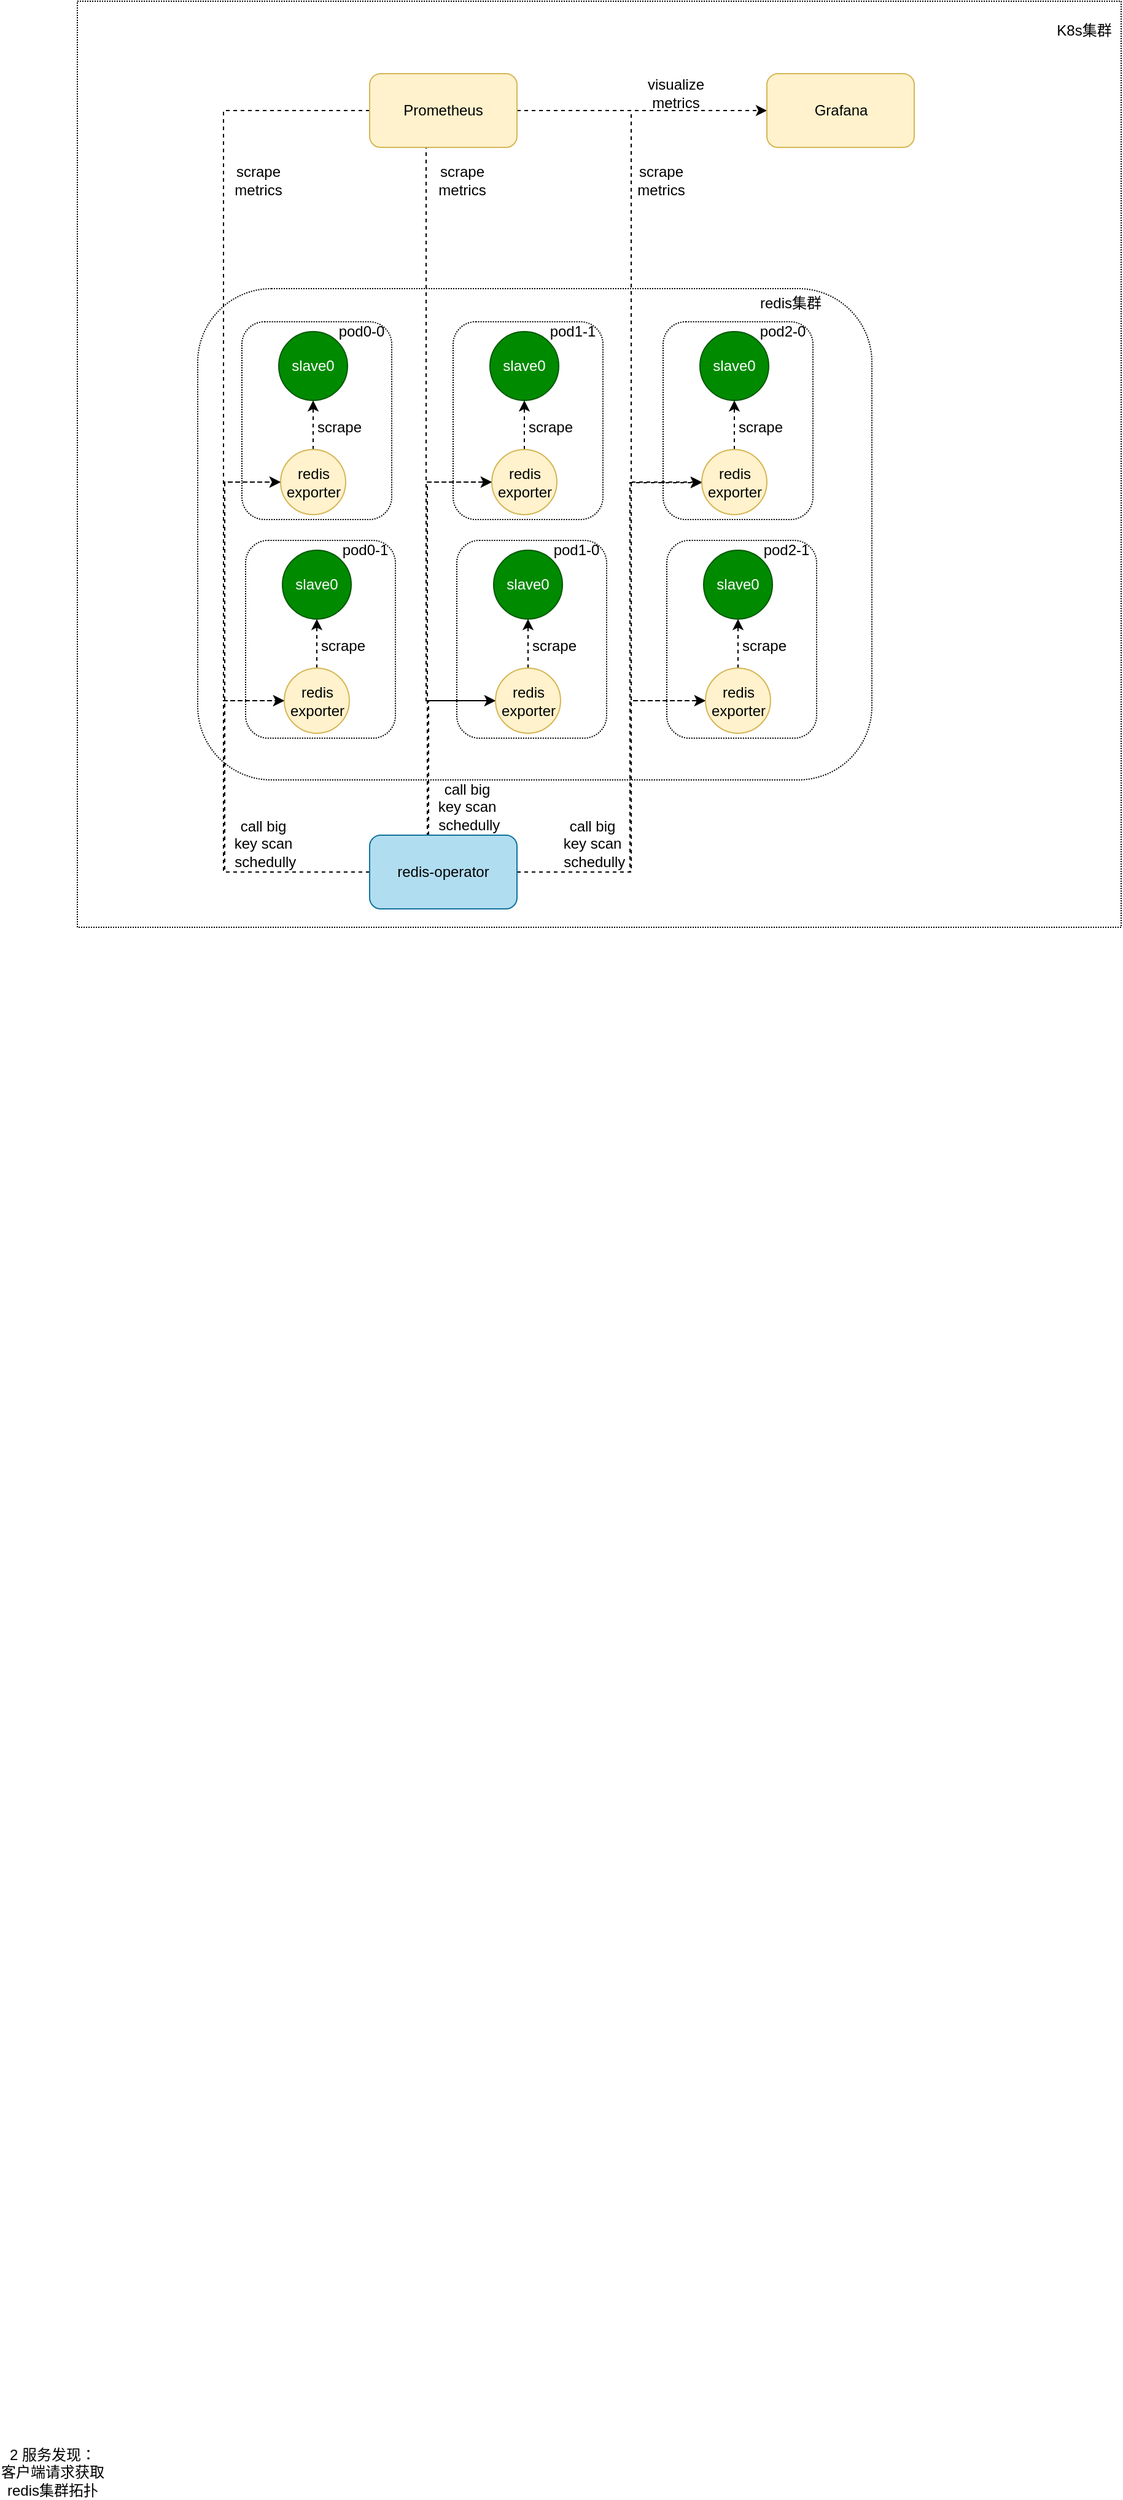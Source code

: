 <mxfile version="21.2.9" type="github">
  <diagram id="rYdwiMb5jvszhZctyrXV" name="第 1 页">
    <mxGraphModel dx="1272" dy="757" grid="0" gridSize="10" guides="1" tooltips="1" connect="1" arrows="1" fold="1" page="1" pageScale="1" pageWidth="1920" pageHeight="1200" math="0" shadow="0">
      <root>
        <mxCell id="0" />
        <mxCell id="1" parent="0" />
        <mxCell id="fc0Et_haitifpb5bSG0c-15" value="" style="rounded=0;whiteSpace=wrap;html=1;fillColor=none;dashed=1;dashPattern=1 1;" parent="1" vertex="1">
          <mxGeometry x="523" y="131" width="850" height="754" as="geometry" />
        </mxCell>
        <mxCell id="fc0Et_haitifpb5bSG0c-1" value="" style="rounded=1;whiteSpace=wrap;html=1;dashed=1;dashPattern=1 1;" parent="1" vertex="1">
          <mxGeometry x="621" y="365" width="549" height="400" as="geometry" />
        </mxCell>
        <mxCell id="QxSuwZqqmujjziNGnTNI-38" value="" style="rounded=1;whiteSpace=wrap;html=1;fillColor=none;dashed=1;dashPattern=1 1;" vertex="1" parent="1">
          <mxGeometry x="1000" y="392" width="122" height="161" as="geometry" />
        </mxCell>
        <mxCell id="fc0Et_haitifpb5bSG0c-16" value="K8s集群" style="text;html=1;strokeColor=none;fillColor=none;align=center;verticalAlign=middle;whiteSpace=wrap;rounded=0;dashed=1;" parent="1" vertex="1">
          <mxGeometry x="1313" y="140" width="60" height="30" as="geometry" />
        </mxCell>
        <mxCell id="fc0Et_haitifpb5bSG0c-70" value="2 服务发现：&lt;br&gt;客户端请求获取redis集群拓扑" style="text;html=1;strokeColor=none;fillColor=none;align=center;verticalAlign=middle;whiteSpace=wrap;rounded=0;" parent="1" vertex="1">
          <mxGeometry x="460" y="2123" width="86" height="40" as="geometry" />
        </mxCell>
        <mxCell id="QxSuwZqqmujjziNGnTNI-69" style="edgeStyle=orthogonalEdgeStyle;rounded=0;orthogonalLoop=1;jettySize=auto;html=1;exitX=0;exitY=0.5;exitDx=0;exitDy=0;entryX=0;entryY=0.5;entryDx=0;entryDy=0;dashed=1;" edge="1" parent="1" source="YecgM4xgUUCfINCVM_Nl-21" target="CZOD9MttlhJFFi8Qf4Fr-8">
          <mxGeometry relative="1" as="geometry">
            <Array as="points">
              <mxPoint x="642" y="840" />
              <mxPoint x="642" y="701" />
            </Array>
          </mxGeometry>
        </mxCell>
        <mxCell id="QxSuwZqqmujjziNGnTNI-70" style="edgeStyle=orthogonalEdgeStyle;rounded=0;orthogonalLoop=1;jettySize=auto;html=1;exitX=0;exitY=0.5;exitDx=0;exitDy=0;entryX=0;entryY=0.5;entryDx=0;entryDy=0;dashed=1;" edge="1" parent="1" source="YecgM4xgUUCfINCVM_Nl-21" target="QxSuwZqqmujjziNGnTNI-29">
          <mxGeometry relative="1" as="geometry">
            <Array as="points">
              <mxPoint x="643" y="840" />
              <mxPoint x="643" y="522" />
            </Array>
          </mxGeometry>
        </mxCell>
        <mxCell id="QxSuwZqqmujjziNGnTNI-71" style="edgeStyle=orthogonalEdgeStyle;rounded=0;orthogonalLoop=1;jettySize=auto;html=1;exitX=0.5;exitY=0;exitDx=0;exitDy=0;entryX=0;entryY=0.5;entryDx=0;entryDy=0;dashed=1;" edge="1" parent="1" source="YecgM4xgUUCfINCVM_Nl-21" target="QxSuwZqqmujjziNGnTNI-35">
          <mxGeometry relative="1" as="geometry">
            <Array as="points">
              <mxPoint x="808" y="810" />
              <mxPoint x="808" y="523" />
            </Array>
          </mxGeometry>
        </mxCell>
        <mxCell id="QxSuwZqqmujjziNGnTNI-72" style="edgeStyle=orthogonalEdgeStyle;rounded=0;orthogonalLoop=1;jettySize=auto;html=1;exitX=0.5;exitY=0;exitDx=0;exitDy=0;entryX=0;entryY=0.5;entryDx=0;entryDy=0;dashed=1;" edge="1" parent="1" source="YecgM4xgUUCfINCVM_Nl-21" target="QxSuwZqqmujjziNGnTNI-17">
          <mxGeometry relative="1" as="geometry">
            <Array as="points">
              <mxPoint x="809" y="810" />
              <mxPoint x="809" y="701" />
            </Array>
          </mxGeometry>
        </mxCell>
        <mxCell id="QxSuwZqqmujjziNGnTNI-73" style="edgeStyle=orthogonalEdgeStyle;rounded=0;orthogonalLoop=1;jettySize=auto;html=1;exitX=1;exitY=0.5;exitDx=0;exitDy=0;entryX=0;entryY=0.5;entryDx=0;entryDy=0;dashed=1;" edge="1" parent="1" source="YecgM4xgUUCfINCVM_Nl-21" target="QxSuwZqqmujjziNGnTNI-23">
          <mxGeometry relative="1" as="geometry">
            <Array as="points">
              <mxPoint x="974" y="840" />
              <mxPoint x="974" y="701" />
            </Array>
          </mxGeometry>
        </mxCell>
        <mxCell id="QxSuwZqqmujjziNGnTNI-74" style="edgeStyle=orthogonalEdgeStyle;rounded=0;orthogonalLoop=1;jettySize=auto;html=1;exitX=1;exitY=0.5;exitDx=0;exitDy=0;entryX=0;entryY=0.5;entryDx=0;entryDy=0;dashed=1;" edge="1" parent="1" source="YecgM4xgUUCfINCVM_Nl-21" target="QxSuwZqqmujjziNGnTNI-41">
          <mxGeometry relative="1" as="geometry">
            <Array as="points">
              <mxPoint x="973" y="840" />
              <mxPoint x="973" y="523" />
              <mxPoint x="1031" y="523" />
            </Array>
          </mxGeometry>
        </mxCell>
        <mxCell id="YecgM4xgUUCfINCVM_Nl-21" value="redis-operator" style="rounded=1;whiteSpace=wrap;html=1;fillColor=#b1ddf0;strokeColor=#10739e;" parent="1" vertex="1">
          <mxGeometry x="761" y="810" width="120" height="60" as="geometry" />
        </mxCell>
        <mxCell id="YecgM4xgUUCfINCVM_Nl-28" style="edgeStyle=orthogonalEdgeStyle;rounded=0;orthogonalLoop=1;jettySize=auto;html=1;exitX=0.5;exitY=1;exitDx=0;exitDy=0;dashed=1;" parent="1" edge="1">
          <mxGeometry relative="1" as="geometry">
            <mxPoint x="785.5" y="816" as="sourcePoint" />
            <mxPoint x="785.5" y="816" as="targetPoint" />
          </mxGeometry>
        </mxCell>
        <mxCell id="CZOD9MttlhJFFi8Qf4Fr-6" value="" style="rounded=1;whiteSpace=wrap;html=1;fillColor=none;dashed=1;dashPattern=1 1;" parent="1" vertex="1">
          <mxGeometry x="660" y="570" width="122" height="161" as="geometry" />
        </mxCell>
        <mxCell id="CZOD9MttlhJFFi8Qf4Fr-7" value="slave0" style="ellipse;whiteSpace=wrap;html=1;aspect=fixed;fillColor=#008a00;fontColor=#ffffff;strokeColor=#005700;" parent="1" vertex="1">
          <mxGeometry x="690" y="578" width="56" height="56" as="geometry" />
        </mxCell>
        <mxCell id="QxSuwZqqmujjziNGnTNI-5" style="edgeStyle=orthogonalEdgeStyle;rounded=0;orthogonalLoop=1;jettySize=auto;html=1;exitX=0.5;exitY=0;exitDx=0;exitDy=0;entryX=0.5;entryY=1;entryDx=0;entryDy=0;dashed=1;" edge="1" parent="1" source="CZOD9MttlhJFFi8Qf4Fr-8" target="CZOD9MttlhJFFi8Qf4Fr-7">
          <mxGeometry relative="1" as="geometry" />
        </mxCell>
        <mxCell id="CZOD9MttlhJFFi8Qf4Fr-8" value="redis exporter" style="ellipse;whiteSpace=wrap;html=1;aspect=fixed;fillColor=#fff2cc;strokeColor=#d6b656;" parent="1" vertex="1">
          <mxGeometry x="691.5" y="674" width="53" height="53" as="geometry" />
        </mxCell>
        <mxCell id="QxSuwZqqmujjziNGnTNI-6" value="scrape" style="text;html=1;strokeColor=none;fillColor=none;align=center;verticalAlign=middle;whiteSpace=wrap;rounded=0;" vertex="1" parent="1">
          <mxGeometry x="721" y="648" width="37" height="16" as="geometry" />
        </mxCell>
        <mxCell id="QxSuwZqqmujjziNGnTNI-7" value="pod0-1" style="text;html=1;strokeColor=none;fillColor=none;align=center;verticalAlign=middle;whiteSpace=wrap;rounded=0;" vertex="1" parent="1">
          <mxGeometry x="737" y="570" width="41" height="16" as="geometry" />
        </mxCell>
        <mxCell id="QxSuwZqqmujjziNGnTNI-14" value="" style="rounded=1;whiteSpace=wrap;html=1;fillColor=none;dashed=1;dashPattern=1 1;" vertex="1" parent="1">
          <mxGeometry x="832" y="570" width="122" height="161" as="geometry" />
        </mxCell>
        <mxCell id="QxSuwZqqmujjziNGnTNI-15" value="slave0" style="ellipse;whiteSpace=wrap;html=1;aspect=fixed;fillColor=#008a00;fontColor=#ffffff;strokeColor=#005700;" vertex="1" parent="1">
          <mxGeometry x="862" y="578" width="56" height="56" as="geometry" />
        </mxCell>
        <mxCell id="QxSuwZqqmujjziNGnTNI-16" style="edgeStyle=orthogonalEdgeStyle;rounded=0;orthogonalLoop=1;jettySize=auto;html=1;exitX=0.5;exitY=0;exitDx=0;exitDy=0;entryX=0.5;entryY=1;entryDx=0;entryDy=0;dashed=1;" edge="1" parent="1" source="QxSuwZqqmujjziNGnTNI-17" target="QxSuwZqqmujjziNGnTNI-15">
          <mxGeometry relative="1" as="geometry" />
        </mxCell>
        <mxCell id="QxSuwZqqmujjziNGnTNI-17" value="redis exporter" style="ellipse;whiteSpace=wrap;html=1;aspect=fixed;fillColor=#fff2cc;strokeColor=#d6b656;" vertex="1" parent="1">
          <mxGeometry x="863.5" y="674" width="53" height="53" as="geometry" />
        </mxCell>
        <mxCell id="QxSuwZqqmujjziNGnTNI-18" value="scrape" style="text;html=1;strokeColor=none;fillColor=none;align=center;verticalAlign=middle;whiteSpace=wrap;rounded=0;" vertex="1" parent="1">
          <mxGeometry x="893" y="648" width="37" height="16" as="geometry" />
        </mxCell>
        <mxCell id="QxSuwZqqmujjziNGnTNI-19" value="pod1-0" style="text;html=1;strokeColor=none;fillColor=none;align=center;verticalAlign=middle;whiteSpace=wrap;rounded=0;" vertex="1" parent="1">
          <mxGeometry x="909" y="570" width="41" height="16" as="geometry" />
        </mxCell>
        <mxCell id="QxSuwZqqmujjziNGnTNI-20" value="" style="rounded=1;whiteSpace=wrap;html=1;fillColor=none;dashed=1;dashPattern=1 1;" vertex="1" parent="1">
          <mxGeometry x="1003" y="570" width="122" height="161" as="geometry" />
        </mxCell>
        <mxCell id="QxSuwZqqmujjziNGnTNI-21" value="slave0" style="ellipse;whiteSpace=wrap;html=1;aspect=fixed;fillColor=#008a00;fontColor=#ffffff;strokeColor=#005700;" vertex="1" parent="1">
          <mxGeometry x="1033" y="578" width="56" height="56" as="geometry" />
        </mxCell>
        <mxCell id="QxSuwZqqmujjziNGnTNI-22" style="edgeStyle=orthogonalEdgeStyle;rounded=0;orthogonalLoop=1;jettySize=auto;html=1;exitX=0.5;exitY=0;exitDx=0;exitDy=0;entryX=0.5;entryY=1;entryDx=0;entryDy=0;dashed=1;" edge="1" parent="1" source="QxSuwZqqmujjziNGnTNI-23" target="QxSuwZqqmujjziNGnTNI-21">
          <mxGeometry relative="1" as="geometry" />
        </mxCell>
        <mxCell id="QxSuwZqqmujjziNGnTNI-23" value="redis exporter" style="ellipse;whiteSpace=wrap;html=1;aspect=fixed;fillColor=#fff2cc;strokeColor=#d6b656;" vertex="1" parent="1">
          <mxGeometry x="1034.5" y="674" width="53" height="53" as="geometry" />
        </mxCell>
        <mxCell id="QxSuwZqqmujjziNGnTNI-24" value="scrape" style="text;html=1;strokeColor=none;fillColor=none;align=center;verticalAlign=middle;whiteSpace=wrap;rounded=0;" vertex="1" parent="1">
          <mxGeometry x="1064" y="648" width="37" height="16" as="geometry" />
        </mxCell>
        <mxCell id="QxSuwZqqmujjziNGnTNI-25" value="pod2-1" style="text;html=1;strokeColor=none;fillColor=none;align=center;verticalAlign=middle;whiteSpace=wrap;rounded=0;" vertex="1" parent="1">
          <mxGeometry x="1080" y="570" width="41" height="16" as="geometry" />
        </mxCell>
        <mxCell id="QxSuwZqqmujjziNGnTNI-26" value="" style="rounded=1;whiteSpace=wrap;html=1;fillColor=none;dashed=1;dashPattern=1 1;" vertex="1" parent="1">
          <mxGeometry x="657" y="392" width="122" height="161" as="geometry" />
        </mxCell>
        <mxCell id="QxSuwZqqmujjziNGnTNI-27" value="slave0" style="ellipse;whiteSpace=wrap;html=1;aspect=fixed;fillColor=#008a00;fontColor=#ffffff;strokeColor=#005700;" vertex="1" parent="1">
          <mxGeometry x="687" y="400" width="56" height="56" as="geometry" />
        </mxCell>
        <mxCell id="QxSuwZqqmujjziNGnTNI-28" style="edgeStyle=orthogonalEdgeStyle;rounded=0;orthogonalLoop=1;jettySize=auto;html=1;exitX=0.5;exitY=0;exitDx=0;exitDy=0;entryX=0.5;entryY=1;entryDx=0;entryDy=0;dashed=1;" edge="1" parent="1" source="QxSuwZqqmujjziNGnTNI-29" target="QxSuwZqqmujjziNGnTNI-27">
          <mxGeometry relative="1" as="geometry" />
        </mxCell>
        <mxCell id="QxSuwZqqmujjziNGnTNI-29" value="redis exporter" style="ellipse;whiteSpace=wrap;html=1;aspect=fixed;fillColor=#fff2cc;strokeColor=#d6b656;" vertex="1" parent="1">
          <mxGeometry x="688.5" y="496" width="53" height="53" as="geometry" />
        </mxCell>
        <mxCell id="QxSuwZqqmujjziNGnTNI-30" value="scrape" style="text;html=1;strokeColor=none;fillColor=none;align=center;verticalAlign=middle;whiteSpace=wrap;rounded=0;" vertex="1" parent="1">
          <mxGeometry x="718" y="470" width="37" height="16" as="geometry" />
        </mxCell>
        <mxCell id="QxSuwZqqmujjziNGnTNI-31" value="pod0-0" style="text;html=1;strokeColor=none;fillColor=none;align=center;verticalAlign=middle;whiteSpace=wrap;rounded=0;" vertex="1" parent="1">
          <mxGeometry x="734" y="392" width="41" height="16" as="geometry" />
        </mxCell>
        <mxCell id="QxSuwZqqmujjziNGnTNI-32" value="" style="rounded=1;whiteSpace=wrap;html=1;fillColor=none;dashed=1;dashPattern=1 1;" vertex="1" parent="1">
          <mxGeometry x="829" y="392" width="122" height="161" as="geometry" />
        </mxCell>
        <mxCell id="QxSuwZqqmujjziNGnTNI-33" value="slave0" style="ellipse;whiteSpace=wrap;html=1;aspect=fixed;fillColor=#008a00;fontColor=#ffffff;strokeColor=#005700;" vertex="1" parent="1">
          <mxGeometry x="859" y="400" width="56" height="56" as="geometry" />
        </mxCell>
        <mxCell id="QxSuwZqqmujjziNGnTNI-34" style="edgeStyle=orthogonalEdgeStyle;rounded=0;orthogonalLoop=1;jettySize=auto;html=1;exitX=0.5;exitY=0;exitDx=0;exitDy=0;entryX=0.5;entryY=1;entryDx=0;entryDy=0;dashed=1;" edge="1" parent="1" source="QxSuwZqqmujjziNGnTNI-35" target="QxSuwZqqmujjziNGnTNI-33">
          <mxGeometry relative="1" as="geometry" />
        </mxCell>
        <mxCell id="QxSuwZqqmujjziNGnTNI-35" value="redis exporter" style="ellipse;whiteSpace=wrap;html=1;aspect=fixed;fillColor=#fff2cc;strokeColor=#d6b656;" vertex="1" parent="1">
          <mxGeometry x="860.5" y="496" width="53" height="53" as="geometry" />
        </mxCell>
        <mxCell id="QxSuwZqqmujjziNGnTNI-36" value="scrape" style="text;html=1;strokeColor=none;fillColor=none;align=center;verticalAlign=middle;whiteSpace=wrap;rounded=0;" vertex="1" parent="1">
          <mxGeometry x="890" y="470" width="37" height="16" as="geometry" />
        </mxCell>
        <mxCell id="QxSuwZqqmujjziNGnTNI-37" value="pod1-1" style="text;html=1;strokeColor=none;fillColor=none;align=center;verticalAlign=middle;whiteSpace=wrap;rounded=0;" vertex="1" parent="1">
          <mxGeometry x="906" y="392" width="41" height="16" as="geometry" />
        </mxCell>
        <mxCell id="QxSuwZqqmujjziNGnTNI-39" value="slave0" style="ellipse;whiteSpace=wrap;html=1;aspect=fixed;fillColor=#008a00;fontColor=#ffffff;strokeColor=#005700;" vertex="1" parent="1">
          <mxGeometry x="1030" y="400" width="56" height="56" as="geometry" />
        </mxCell>
        <mxCell id="QxSuwZqqmujjziNGnTNI-40" style="edgeStyle=orthogonalEdgeStyle;rounded=0;orthogonalLoop=1;jettySize=auto;html=1;exitX=0.5;exitY=0;exitDx=0;exitDy=0;entryX=0.5;entryY=1;entryDx=0;entryDy=0;dashed=1;" edge="1" parent="1" source="QxSuwZqqmujjziNGnTNI-41" target="QxSuwZqqmujjziNGnTNI-39">
          <mxGeometry relative="1" as="geometry" />
        </mxCell>
        <mxCell id="QxSuwZqqmujjziNGnTNI-41" value="redis exporter" style="ellipse;whiteSpace=wrap;html=1;aspect=fixed;fillColor=#fff2cc;strokeColor=#d6b656;" vertex="1" parent="1">
          <mxGeometry x="1031.5" y="496" width="53" height="53" as="geometry" />
        </mxCell>
        <mxCell id="QxSuwZqqmujjziNGnTNI-42" value="scrape" style="text;html=1;strokeColor=none;fillColor=none;align=center;verticalAlign=middle;whiteSpace=wrap;rounded=0;" vertex="1" parent="1">
          <mxGeometry x="1061" y="470" width="37" height="16" as="geometry" />
        </mxCell>
        <mxCell id="QxSuwZqqmujjziNGnTNI-43" value="pod2-0" style="text;html=1;strokeColor=none;fillColor=none;align=center;verticalAlign=middle;whiteSpace=wrap;rounded=0;" vertex="1" parent="1">
          <mxGeometry x="1077" y="392" width="41" height="16" as="geometry" />
        </mxCell>
        <mxCell id="QxSuwZqqmujjziNGnTNI-44" value="redis集群" style="text;html=1;strokeColor=none;fillColor=none;align=center;verticalAlign=middle;whiteSpace=wrap;rounded=0;dashed=1;dashPattern=1 1;" vertex="1" parent="1">
          <mxGeometry x="1074" y="362" width="60" height="30" as="geometry" />
        </mxCell>
        <mxCell id="QxSuwZqqmujjziNGnTNI-47" style="edgeStyle=orthogonalEdgeStyle;rounded=0;orthogonalLoop=1;jettySize=auto;html=1;exitX=0;exitY=0.5;exitDx=0;exitDy=0;entryX=0;entryY=0.5;entryDx=0;entryDy=0;dashed=1;" edge="1" parent="1" source="QxSuwZqqmujjziNGnTNI-45" target="QxSuwZqqmujjziNGnTNI-29">
          <mxGeometry relative="1" as="geometry">
            <Array as="points">
              <mxPoint x="642" y="220" />
              <mxPoint x="642" y="523" />
            </Array>
          </mxGeometry>
        </mxCell>
        <mxCell id="QxSuwZqqmujjziNGnTNI-48" style="edgeStyle=orthogonalEdgeStyle;rounded=0;orthogonalLoop=1;jettySize=auto;html=1;exitX=0;exitY=0.5;exitDx=0;exitDy=0;entryX=0;entryY=0.5;entryDx=0;entryDy=0;dashed=1;" edge="1" parent="1" source="QxSuwZqqmujjziNGnTNI-45" target="CZOD9MttlhJFFi8Qf4Fr-8">
          <mxGeometry relative="1" as="geometry">
            <Array as="points">
              <mxPoint x="642" y="220" />
              <mxPoint x="642" y="701" />
            </Array>
          </mxGeometry>
        </mxCell>
        <mxCell id="QxSuwZqqmujjziNGnTNI-50" style="edgeStyle=orthogonalEdgeStyle;rounded=0;orthogonalLoop=1;jettySize=auto;html=1;exitX=0.5;exitY=1;exitDx=0;exitDy=0;entryX=0;entryY=0.5;entryDx=0;entryDy=0;dashed=1;" edge="1" parent="1" source="QxSuwZqqmujjziNGnTNI-45" target="QxSuwZqqmujjziNGnTNI-17">
          <mxGeometry relative="1" as="geometry">
            <Array as="points">
              <mxPoint x="807" y="250" />
              <mxPoint x="807" y="701" />
            </Array>
          </mxGeometry>
        </mxCell>
        <mxCell id="QxSuwZqqmujjziNGnTNI-51" style="edgeStyle=orthogonalEdgeStyle;rounded=0;orthogonalLoop=1;jettySize=auto;html=1;exitX=0.5;exitY=1;exitDx=0;exitDy=0;entryX=0;entryY=0.5;entryDx=0;entryDy=0;dashed=1;" edge="1" parent="1" source="QxSuwZqqmujjziNGnTNI-45" target="QxSuwZqqmujjziNGnTNI-35">
          <mxGeometry relative="1" as="geometry">
            <Array as="points">
              <mxPoint x="807" y="250" />
              <mxPoint x="807" y="523" />
            </Array>
          </mxGeometry>
        </mxCell>
        <mxCell id="QxSuwZqqmujjziNGnTNI-53" style="edgeStyle=orthogonalEdgeStyle;rounded=0;orthogonalLoop=1;jettySize=auto;html=1;exitX=1;exitY=0.5;exitDx=0;exitDy=0;entryX=0;entryY=0.5;entryDx=0;entryDy=0;dashed=1;" edge="1" parent="1" source="QxSuwZqqmujjziNGnTNI-45" target="QxSuwZqqmujjziNGnTNI-41">
          <mxGeometry relative="1" as="geometry">
            <Array as="points">
              <mxPoint x="974" y="220" />
              <mxPoint x="974" y="523" />
            </Array>
          </mxGeometry>
        </mxCell>
        <mxCell id="QxSuwZqqmujjziNGnTNI-54" style="edgeStyle=orthogonalEdgeStyle;rounded=0;orthogonalLoop=1;jettySize=auto;html=1;exitX=1;exitY=0.5;exitDx=0;exitDy=0;entryX=0;entryY=0.5;entryDx=0;entryDy=0;dashed=1;" edge="1" parent="1" source="QxSuwZqqmujjziNGnTNI-45" target="QxSuwZqqmujjziNGnTNI-23">
          <mxGeometry relative="1" as="geometry">
            <Array as="points">
              <mxPoint x="974" y="220" />
              <mxPoint x="974" y="701" />
            </Array>
          </mxGeometry>
        </mxCell>
        <mxCell id="QxSuwZqqmujjziNGnTNI-55" style="edgeStyle=orthogonalEdgeStyle;rounded=0;orthogonalLoop=1;jettySize=auto;html=1;exitX=1;exitY=0.5;exitDx=0;exitDy=0;entryX=0;entryY=0.5;entryDx=0;entryDy=0;dashed=1;" edge="1" parent="1" source="QxSuwZqqmujjziNGnTNI-45" target="QxSuwZqqmujjziNGnTNI-46">
          <mxGeometry relative="1" as="geometry" />
        </mxCell>
        <mxCell id="QxSuwZqqmujjziNGnTNI-45" value="Prometheus" style="rounded=1;whiteSpace=wrap;html=1;fillColor=#fff2cc;strokeColor=#d6b656;" vertex="1" parent="1">
          <mxGeometry x="761" y="190" width="120" height="60" as="geometry" />
        </mxCell>
        <mxCell id="QxSuwZqqmujjziNGnTNI-46" value="Grafana" style="rounded=1;whiteSpace=wrap;html=1;fillColor=#fff2cc;strokeColor=#d6b656;" vertex="1" parent="1">
          <mxGeometry x="1084.5" y="190" width="120" height="60" as="geometry" />
        </mxCell>
        <mxCell id="QxSuwZqqmujjziNGnTNI-56" value="scrape&lt;br&gt;metrics" style="text;html=1;strokeColor=none;fillColor=none;align=center;verticalAlign=middle;whiteSpace=wrap;rounded=0;" vertex="1" parent="1">
          <mxGeometry x="646" y="267" width="49" height="20" as="geometry" />
        </mxCell>
        <mxCell id="QxSuwZqqmujjziNGnTNI-57" value="scrape&lt;br&gt;metrics" style="text;html=1;strokeColor=none;fillColor=none;align=center;verticalAlign=middle;whiteSpace=wrap;rounded=0;" vertex="1" parent="1">
          <mxGeometry x="811.5" y="267" width="49" height="20" as="geometry" />
        </mxCell>
        <mxCell id="QxSuwZqqmujjziNGnTNI-58" value="scrape&lt;br&gt;metrics" style="text;html=1;strokeColor=none;fillColor=none;align=center;verticalAlign=middle;whiteSpace=wrap;rounded=0;" vertex="1" parent="1">
          <mxGeometry x="974" y="267" width="49" height="20" as="geometry" />
        </mxCell>
        <mxCell id="QxSuwZqqmujjziNGnTNI-59" value="visualize&lt;br&gt;metrics" style="text;html=1;strokeColor=none;fillColor=none;align=center;verticalAlign=middle;whiteSpace=wrap;rounded=0;" vertex="1" parent="1">
          <mxGeometry x="985.5" y="196" width="49" height="20" as="geometry" />
        </mxCell>
        <mxCell id="QxSuwZqqmujjziNGnTNI-78" value="call&amp;nbsp;big key scan&lt;br&gt;&amp;nbsp;schedully" style="text;html=1;strokeColor=none;fillColor=none;align=center;verticalAlign=middle;whiteSpace=wrap;rounded=0;" vertex="1" parent="1">
          <mxGeometry x="811.5" y="780" width="56.5" height="14" as="geometry" />
        </mxCell>
        <mxCell id="QxSuwZqqmujjziNGnTNI-81" value="call&amp;nbsp;big key scan&lt;br&gt;&amp;nbsp;schedully" style="text;html=1;strokeColor=none;fillColor=none;align=center;verticalAlign=middle;whiteSpace=wrap;rounded=0;" vertex="1" parent="1">
          <mxGeometry x="646" y="810" width="56.5" height="14" as="geometry" />
        </mxCell>
        <mxCell id="QxSuwZqqmujjziNGnTNI-82" value="call&amp;nbsp;big key scan&lt;br&gt;&amp;nbsp;schedully" style="text;html=1;strokeColor=none;fillColor=none;align=center;verticalAlign=middle;whiteSpace=wrap;rounded=0;" vertex="1" parent="1">
          <mxGeometry x="913.5" y="810" width="56.5" height="14" as="geometry" />
        </mxCell>
      </root>
    </mxGraphModel>
  </diagram>
</mxfile>
